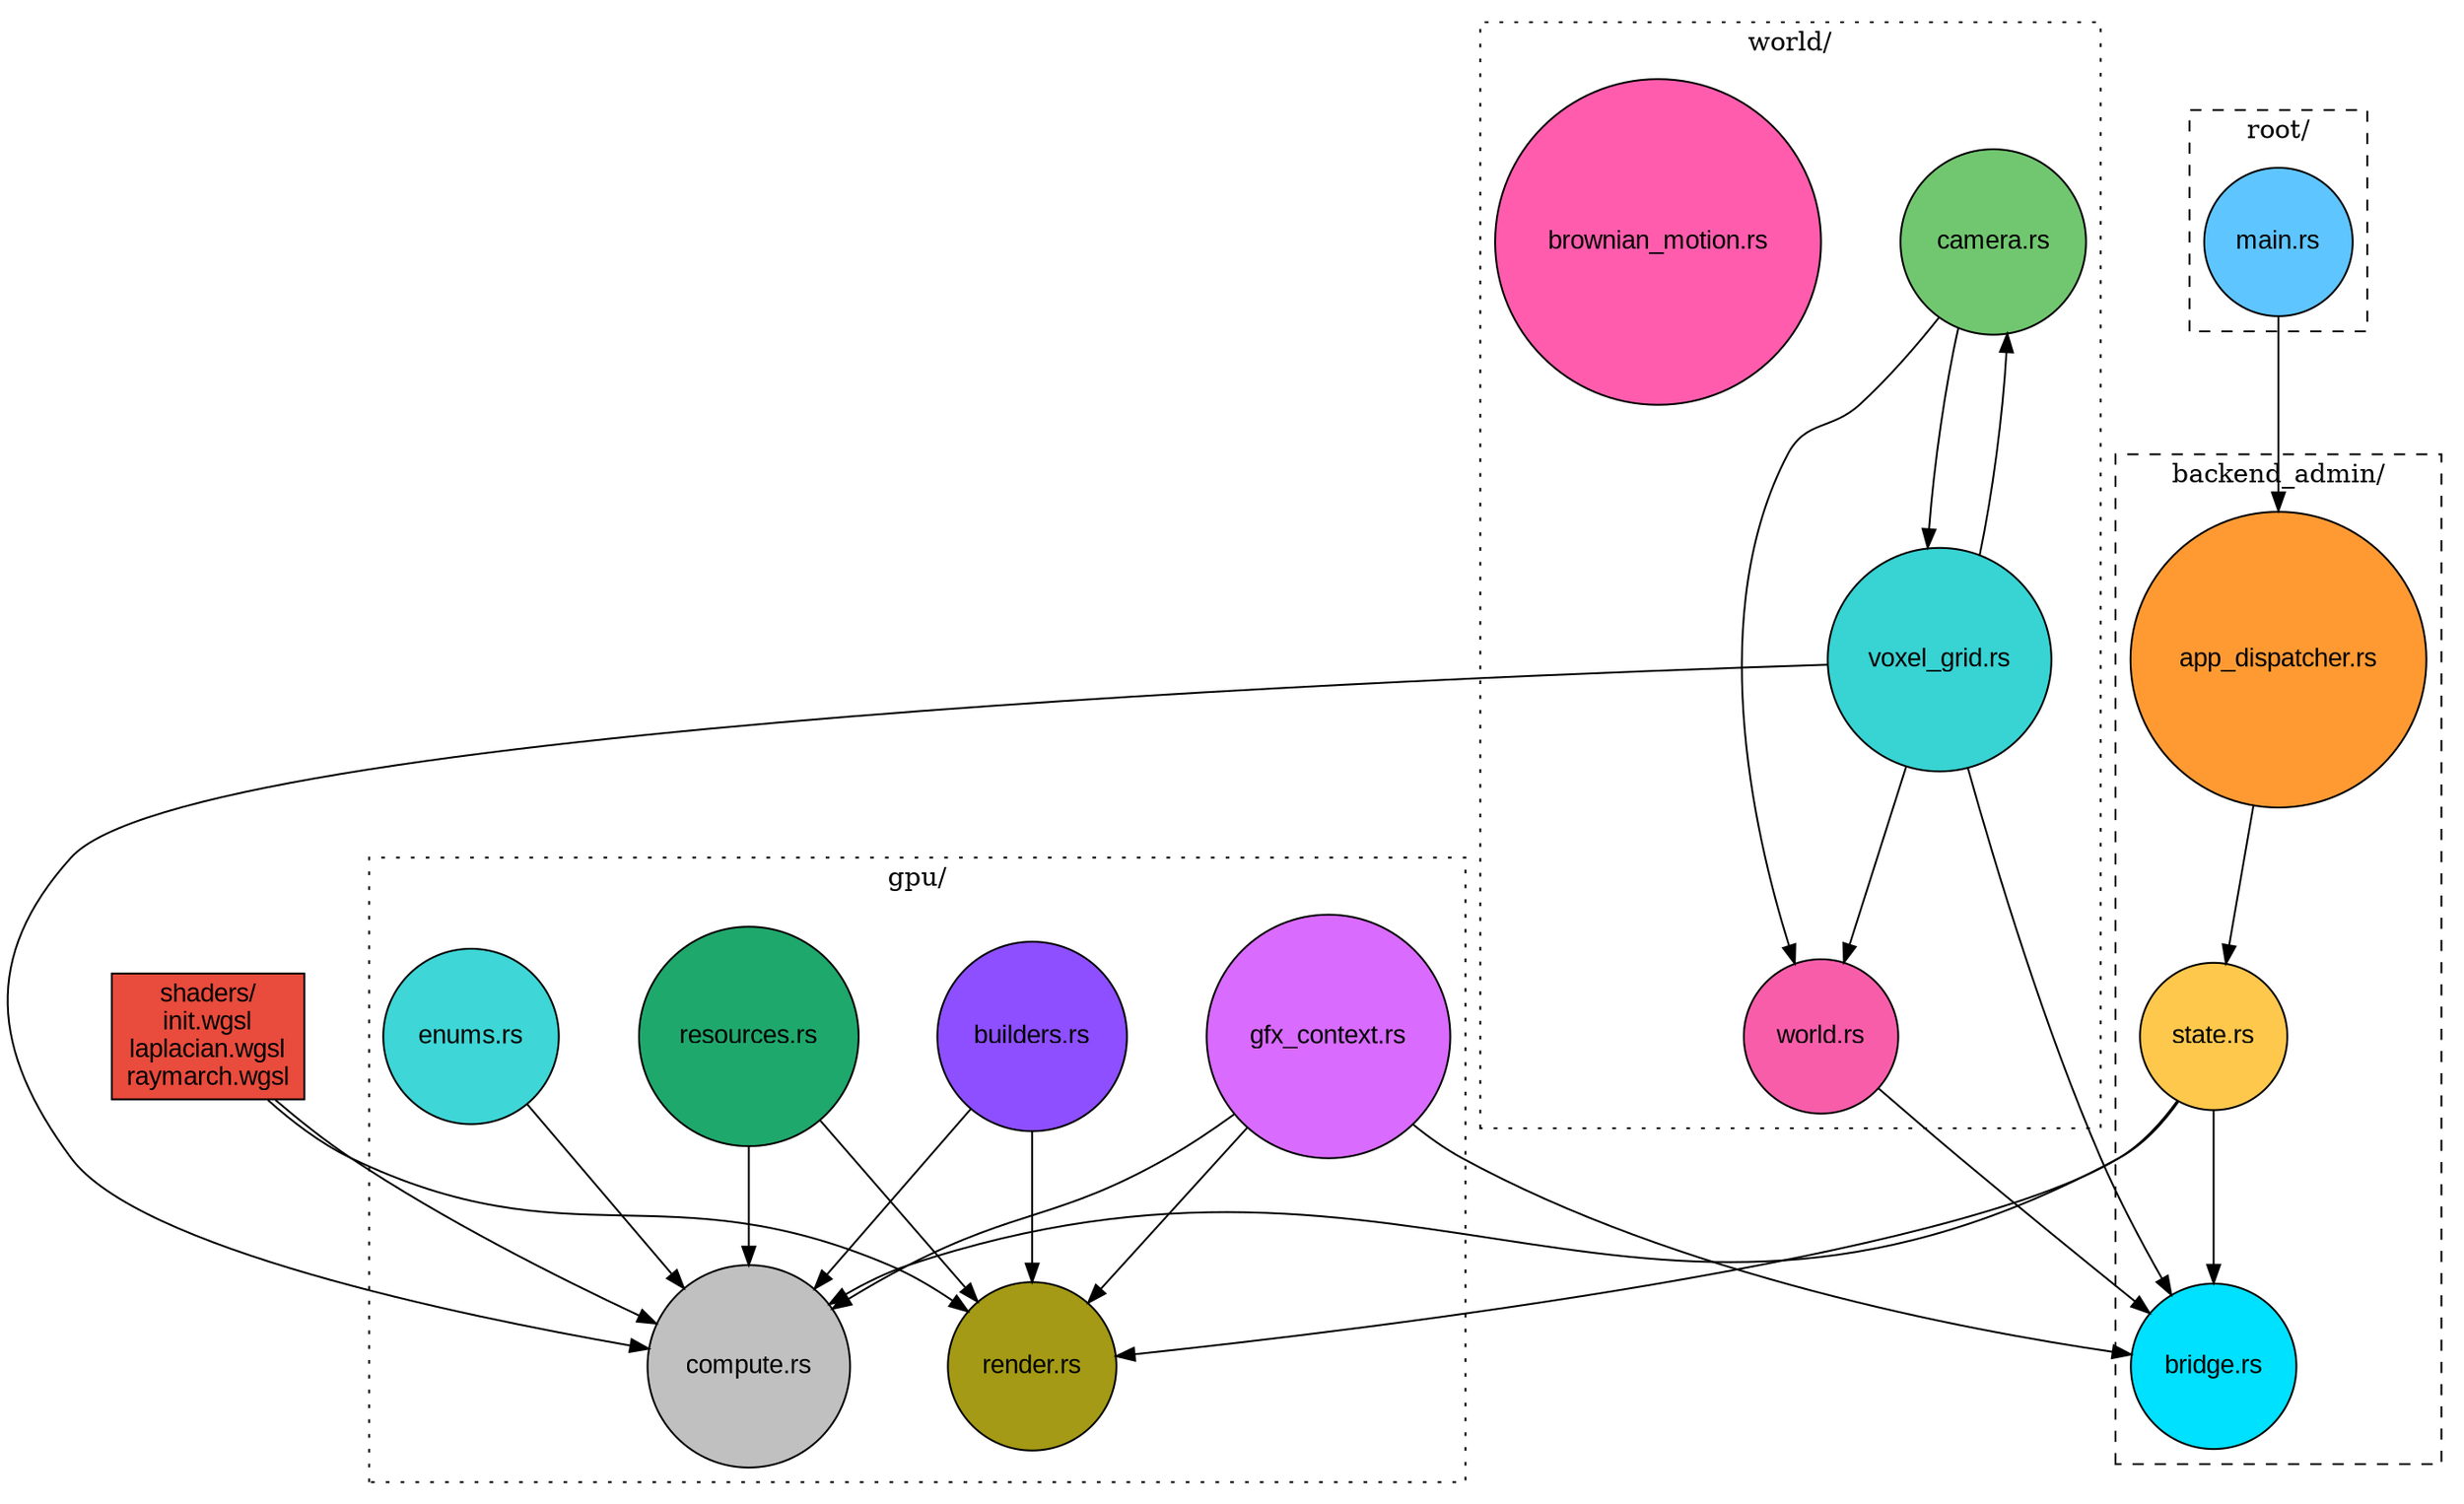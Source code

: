 digraph bocs {

    rankdir=TB; // top-to-bottom layout
    node [shape=circle, style=filled, fontname="Arial"];
    splines=true;
    compound=true;
    nodesep=0.6;
    ranksep=0.8;


    // Nodes with colours roughly matching your PNG
    main      [label="main.rs", fillcolor="#5EC5FF"];          // blue
    app_dispatcher  [label="app_dispatcher.rs", fillcolor="#FF9A33"]; // orange
    state     [label="state.rs", fillcolor="#FEC84D"];         // yellow
    bridge    [label="bridge.rs", fillcolor="#00E0FF"];        // cyan
    gfx_context   [label="gfx_context.rs", fillcolor="#D96BFF"];   // pink-purple
    builders  [label="builders.rs", fillcolor="#8D4FFF"];      // purple
    resources [label="resources.rs", fillcolor="#1FA86C"];     // green
    render    [label="render.rs", fillcolor="#A49A15"];        // olive
    compute   [label="compute.rs", fillcolor="#C0C0C0"];       // grey
    enums     [label="enums.rs", fillcolor="#3ED6D6"];         // teal
    world     [label="world.rs", fillcolor="#F85DAA"];         // pink
    camera    [label="camera.rs", fillcolor="#71C76F"];        // light green
    voxel_grid     [label="voxel_grid.rs", fillcolor="#38D3D3"];    // light cyan
    brownian_motion  [label="brownian_motion.rs", fillcolor="#FF5CAD"]; // bright pink
    shaders   [label="shaders/\ninit.wgsl\nlaplacian.wgsl\nraymarch.wgsl", shape=box, fillcolor="#E94B3C"];

    // root cluster
    subgraph cluster_project_root {
        label="root/";
        style=dashed;
        main;
    }

    // backend cluster
    subgraph cluster_backend_admin {
        label="backend_admin/";
        style=dashed;
        rank=same;
        state;
        bridge;
        app_dispatcher;
    }
    
    // GPU cluster
    subgraph cluster_gpu {
        label="gpu/";
        style=dotted;
        rank=same;
        compute;
        render;
        gfx_context;
        builders;
        enums;
        resources;
    }

    // World cluster
    subgraph cluster_world {
        label="world/";
        style=dotted;
        rank=same;
        world;
        camera;
        voxel_grid;
        brownian_motion;
    }

    // edges
    main -> app_dispatcher;
    app_dispatcher -> state;
    state -> bridge;
    state -> compute;
    state -> render;
    gfx_context -> bridge;
    gfx_context -> compute;
    gfx_context -> render;
    builders -> render;
    builders -> compute;
    resources -> render;
    resources -> compute;
    enums -> compute;
    world -> bridge;
    camera -> world;
    camera -> voxel_grid;
    voxel_grid -> { world bridge camera compute };
    brownian_motion;

    shaders -> compute;
    shaders -> render;
    

}